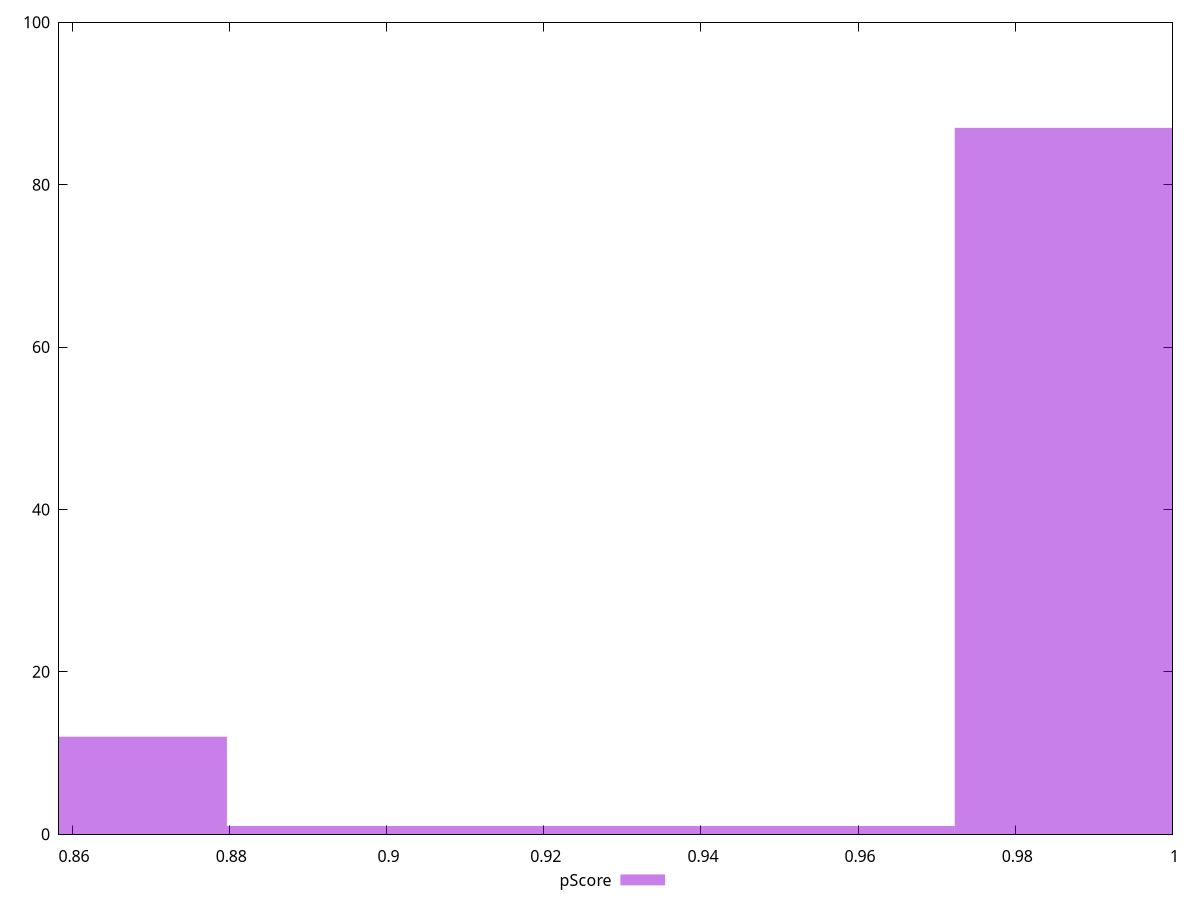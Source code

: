 reset

$pScore <<EOF
1.0185972983172114 87
0.833397789532264 12
0.9259975439247377 1
EOF

set key outside below
set boxwidth 0.09259975439247377
set xrange [0.8583333333333334:1]
set yrange [0:100]
set trange [0:100]
set style fill transparent solid 0.5 noborder
set terminal svg size 640, 490 enhanced background rgb 'white'
set output "reports/report_00028_2021-02-24T12-49-42.674Z/unused-css-rules/samples/music/pScore/histogram.svg"

plot $pScore title "pScore" with boxes

reset
